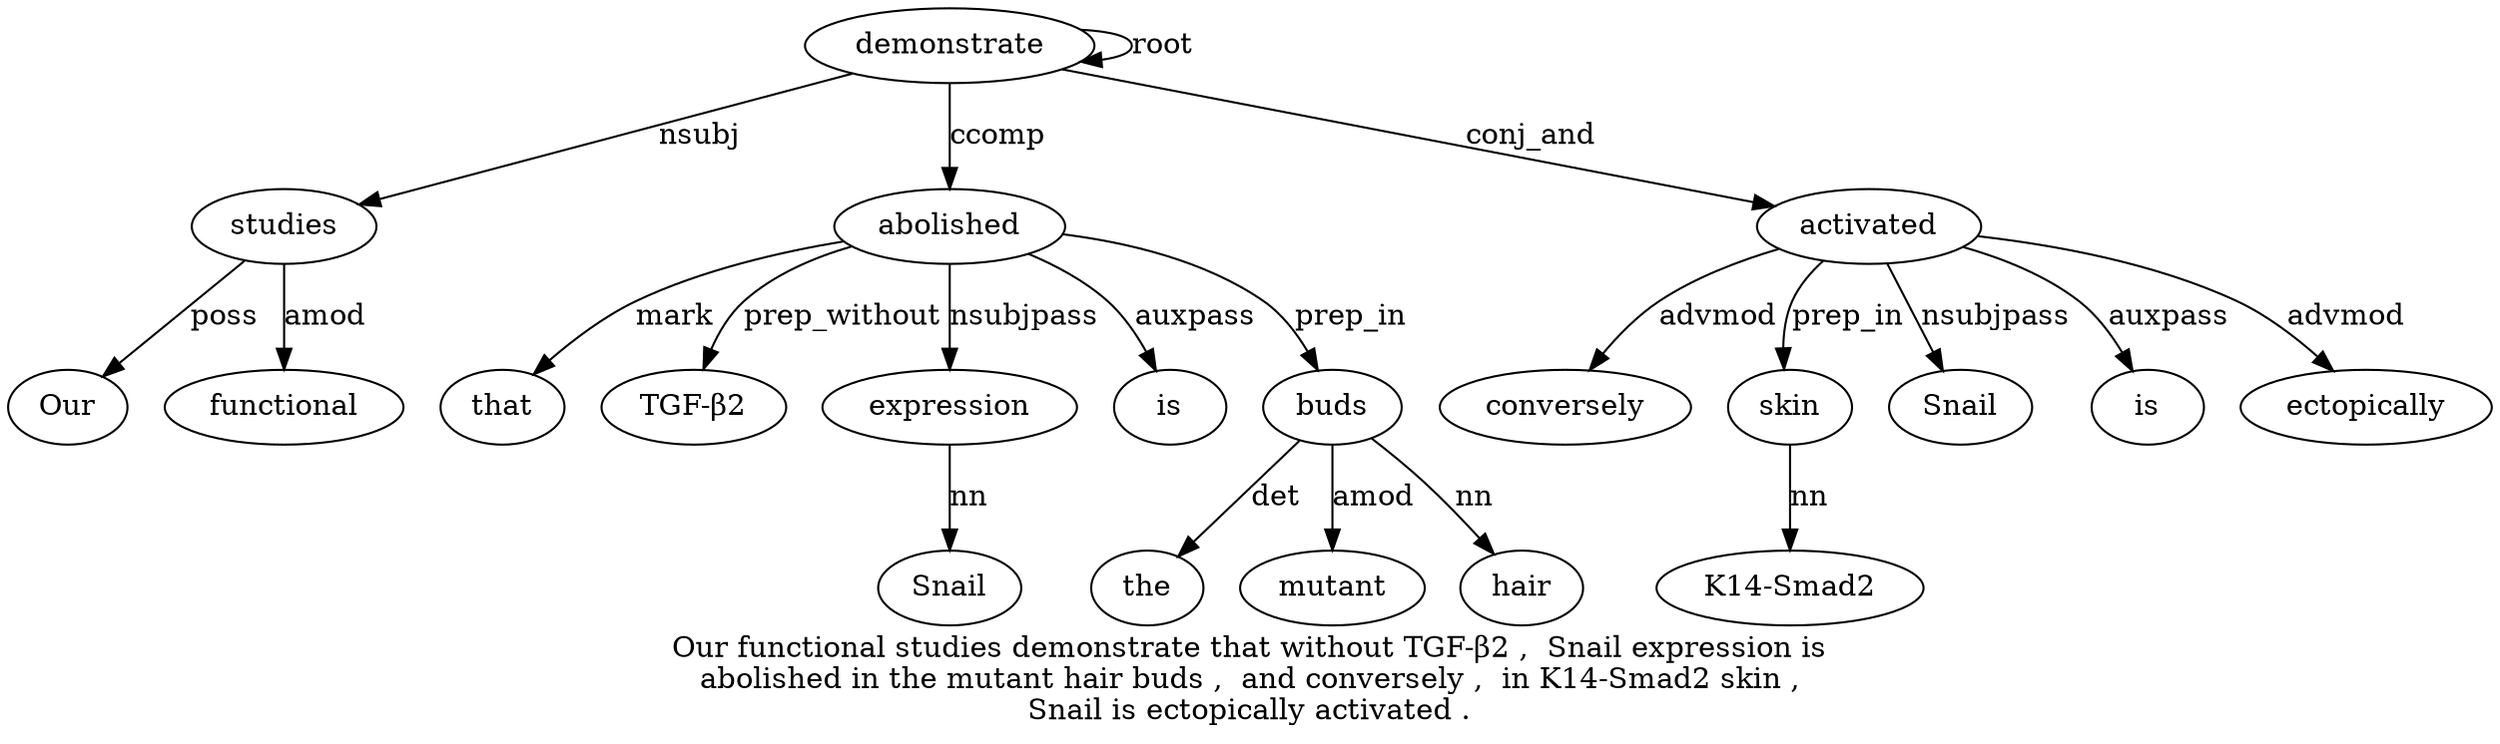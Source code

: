 digraph "Our functional studies demonstrate that without TGF-β2 ,  Snail expression is abolished in the mutant hair buds ,  and conversely ,  in K14-Smad2 skin ,  Snail is ectopically activated ." {
label="Our functional studies demonstrate that without TGF-β2 ,  Snail expression is
abolished in the mutant hair buds ,  and conversely ,  in K14-Smad2 skin ,
Snail is ectopically activated .";
studies3 [style=filled, fillcolor=white, label=studies];
Our1 [style=filled, fillcolor=white, label=Our];
studies3 -> Our1  [label=poss];
functional2 [style=filled, fillcolor=white, label=functional];
studies3 -> functional2  [label=amod];
demonstrate4 [style=filled, fillcolor=white, label=demonstrate];
demonstrate4 -> studies3  [label=nsubj];
demonstrate4 -> demonstrate4  [label=root];
abolished12 [style=filled, fillcolor=white, label=abolished];
that5 [style=filled, fillcolor=white, label=that];
abolished12 -> that5  [label=mark];
"TGF-β27" [style=filled, fillcolor=white, label="TGF-β2"];
abolished12 -> "TGF-β27"  [label=prep_without];
expression10 [style=filled, fillcolor=white, label=expression];
Snail9 [style=filled, fillcolor=white, label=Snail];
expression10 -> Snail9  [label=nn];
abolished12 -> expression10  [label=nsubjpass];
is11 [style=filled, fillcolor=white, label=is];
abolished12 -> is11  [label=auxpass];
demonstrate4 -> abolished12  [label=ccomp];
buds17 [style=filled, fillcolor=white, label=buds];
the14 [style=filled, fillcolor=white, label=the];
buds17 -> the14  [label=det];
mutant15 [style=filled, fillcolor=white, label=mutant];
buds17 -> mutant15  [label=amod];
hair16 [style=filled, fillcolor=white, label=hair];
buds17 -> hair16  [label=nn];
abolished12 -> buds17  [label=prep_in];
activated29 [style=filled, fillcolor=white, label=activated];
conversely20 [style=filled, fillcolor=white, label=conversely];
activated29 -> conversely20  [label=advmod];
skin24 [style=filled, fillcolor=white, label=skin];
"K14-Smad23" [style=filled, fillcolor=white, label="K14-Smad2"];
skin24 -> "K14-Smad23"  [label=nn];
activated29 -> skin24  [label=prep_in];
Snail26 [style=filled, fillcolor=white, label=Snail];
activated29 -> Snail26  [label=nsubjpass];
is27 [style=filled, fillcolor=white, label=is];
activated29 -> is27  [label=auxpass];
ectopically28 [style=filled, fillcolor=white, label=ectopically];
activated29 -> ectopically28  [label=advmod];
demonstrate4 -> activated29  [label=conj_and];
}

